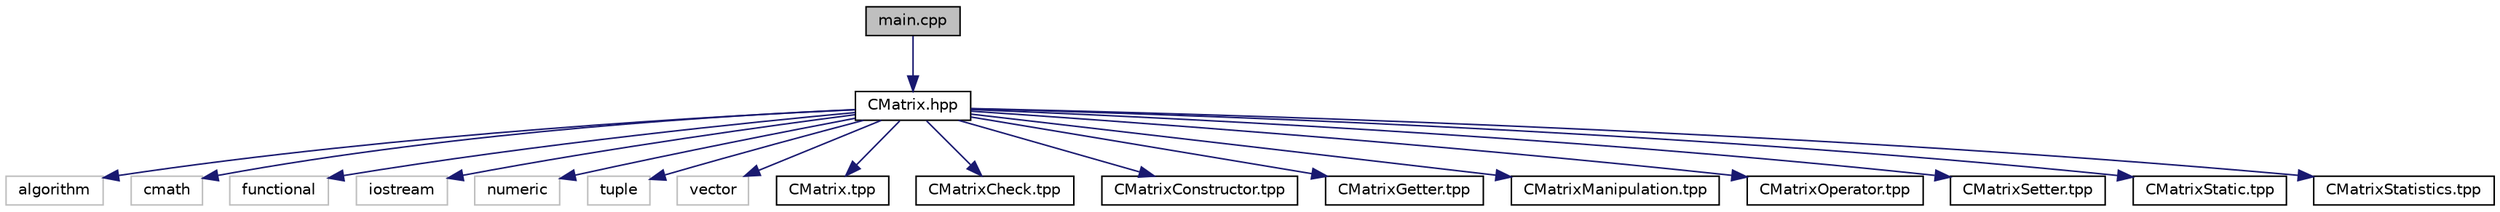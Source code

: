 digraph "main.cpp"
{
 // LATEX_PDF_SIZE
  edge [fontname="Helvetica",fontsize="10",labelfontname="Helvetica",labelfontsize="10"];
  node [fontname="Helvetica",fontsize="10",shape=record];
  Node1 [label="main.cpp",height=0.2,width=0.4,color="black", fillcolor="grey75", style="filled", fontcolor="black",tooltip=" "];
  Node1 -> Node2 [color="midnightblue",fontsize="10",style="solid",fontname="Helvetica"];
  Node2 [label="CMatrix.hpp",height=0.2,width=0.4,color="black", fillcolor="white", style="filled",URL="$CMatrix_8hpp.html",tooltip="File containing the main template class of the 'cmatrix' library."];
  Node2 -> Node3 [color="midnightblue",fontsize="10",style="solid",fontname="Helvetica"];
  Node3 [label="algorithm",height=0.2,width=0.4,color="grey75", fillcolor="white", style="filled",tooltip=" "];
  Node2 -> Node4 [color="midnightblue",fontsize="10",style="solid",fontname="Helvetica"];
  Node4 [label="cmath",height=0.2,width=0.4,color="grey75", fillcolor="white", style="filled",tooltip=" "];
  Node2 -> Node5 [color="midnightblue",fontsize="10",style="solid",fontname="Helvetica"];
  Node5 [label="functional",height=0.2,width=0.4,color="grey75", fillcolor="white", style="filled",tooltip=" "];
  Node2 -> Node6 [color="midnightblue",fontsize="10",style="solid",fontname="Helvetica"];
  Node6 [label="iostream",height=0.2,width=0.4,color="grey75", fillcolor="white", style="filled",tooltip=" "];
  Node2 -> Node7 [color="midnightblue",fontsize="10",style="solid",fontname="Helvetica"];
  Node7 [label="numeric",height=0.2,width=0.4,color="grey75", fillcolor="white", style="filled",tooltip=" "];
  Node2 -> Node8 [color="midnightblue",fontsize="10",style="solid",fontname="Helvetica"];
  Node8 [label="tuple",height=0.2,width=0.4,color="grey75", fillcolor="white", style="filled",tooltip=" "];
  Node2 -> Node9 [color="midnightblue",fontsize="10",style="solid",fontname="Helvetica"];
  Node9 [label="vector",height=0.2,width=0.4,color="grey75", fillcolor="white", style="filled",tooltip=" "];
  Node2 -> Node10 [color="midnightblue",fontsize="10",style="solid",fontname="Helvetica"];
  Node10 [label="CMatrix.tpp",height=0.2,width=0.4,color="black", fillcolor="white", style="filled",URL="$CMatrix_8tpp.html",tooltip=" "];
  Node2 -> Node11 [color="midnightblue",fontsize="10",style="solid",fontname="Helvetica"];
  Node11 [label="CMatrixCheck.tpp",height=0.2,width=0.4,color="black", fillcolor="white", style="filled",URL="$CMatrixCheck_8tpp.html",tooltip=" "];
  Node2 -> Node12 [color="midnightblue",fontsize="10",style="solid",fontname="Helvetica"];
  Node12 [label="CMatrixConstructor.tpp",height=0.2,width=0.4,color="black", fillcolor="white", style="filled",URL="$CMatrixConstructor_8tpp.html",tooltip=" "];
  Node2 -> Node13 [color="midnightblue",fontsize="10",style="solid",fontname="Helvetica"];
  Node13 [label="CMatrixGetter.tpp",height=0.2,width=0.4,color="black", fillcolor="white", style="filled",URL="$CMatrixGetter_8tpp.html",tooltip=" "];
  Node2 -> Node14 [color="midnightblue",fontsize="10",style="solid",fontname="Helvetica"];
  Node14 [label="CMatrixManipulation.tpp",height=0.2,width=0.4,color="black", fillcolor="white", style="filled",URL="$CMatrixManipulation_8tpp.html",tooltip=" "];
  Node2 -> Node15 [color="midnightblue",fontsize="10",style="solid",fontname="Helvetica"];
  Node15 [label="CMatrixOperator.tpp",height=0.2,width=0.4,color="black", fillcolor="white", style="filled",URL="$CMatrixOperator_8tpp.html",tooltip=" "];
  Node2 -> Node16 [color="midnightblue",fontsize="10",style="solid",fontname="Helvetica"];
  Node16 [label="CMatrixSetter.tpp",height=0.2,width=0.4,color="black", fillcolor="white", style="filled",URL="$CMatrixSetter_8tpp.html",tooltip=" "];
  Node2 -> Node17 [color="midnightblue",fontsize="10",style="solid",fontname="Helvetica"];
  Node17 [label="CMatrixStatic.tpp",height=0.2,width=0.4,color="black", fillcolor="white", style="filled",URL="$CMatrixStatic_8tpp.html",tooltip=" "];
  Node2 -> Node18 [color="midnightblue",fontsize="10",style="solid",fontname="Helvetica"];
  Node18 [label="CMatrixStatistics.tpp",height=0.2,width=0.4,color="black", fillcolor="white", style="filled",URL="$CMatrixStatistics_8tpp.html",tooltip="This file contains the implementation of methods to perform statistical operations on the matrix."];
}
